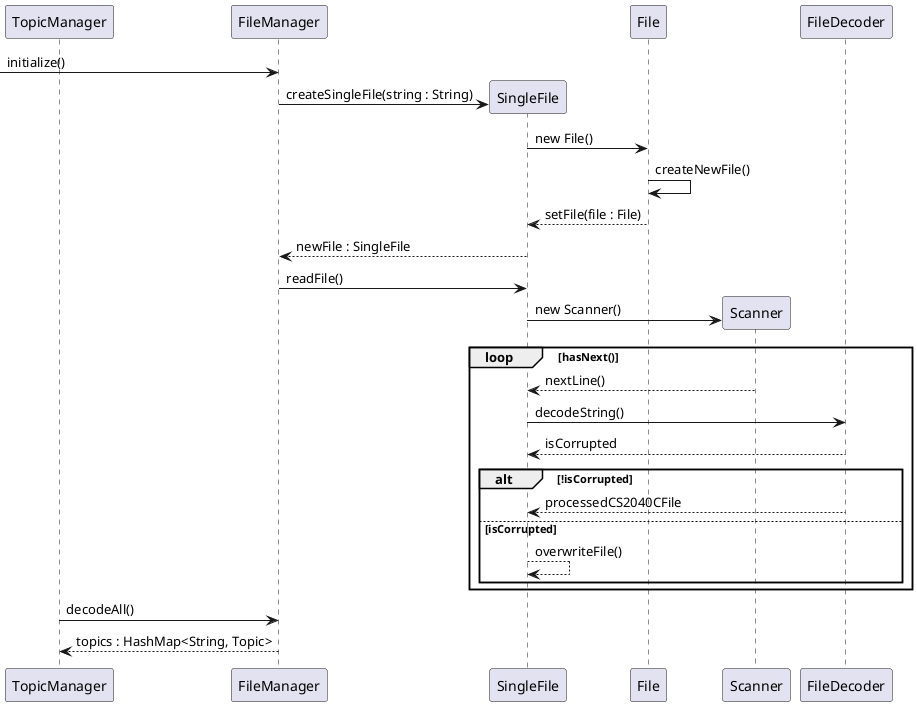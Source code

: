 @startuml

participant TopicManager as tm
participant FileManager as fm
participant SingleFile as sf
participant File as f
participant Scanner as s
participant FileDecoder as fd

-> fm : initialize()
fm -> sf ** : createSingleFile(string : String)
sf -> f : new File()
f -> f : createNewFile()
f --> sf : setFile(file : File)
sf --> fm : newFile : SingleFile
fm -> sf : readFile()
sf -> s ** : new Scanner()
    loop hasNext()
    s --> sf : nextLine()
    sf -> fd : decodeString()
    return isCorrupted
        alt !isCorrupted
        fd --> sf : processedCS2040CFile
        else isCorrupted
        sf --> sf : overwriteFile()
        end
    end
tm -> fm : decodeAll()
return topics : HashMap<String, Topic>
@enduml